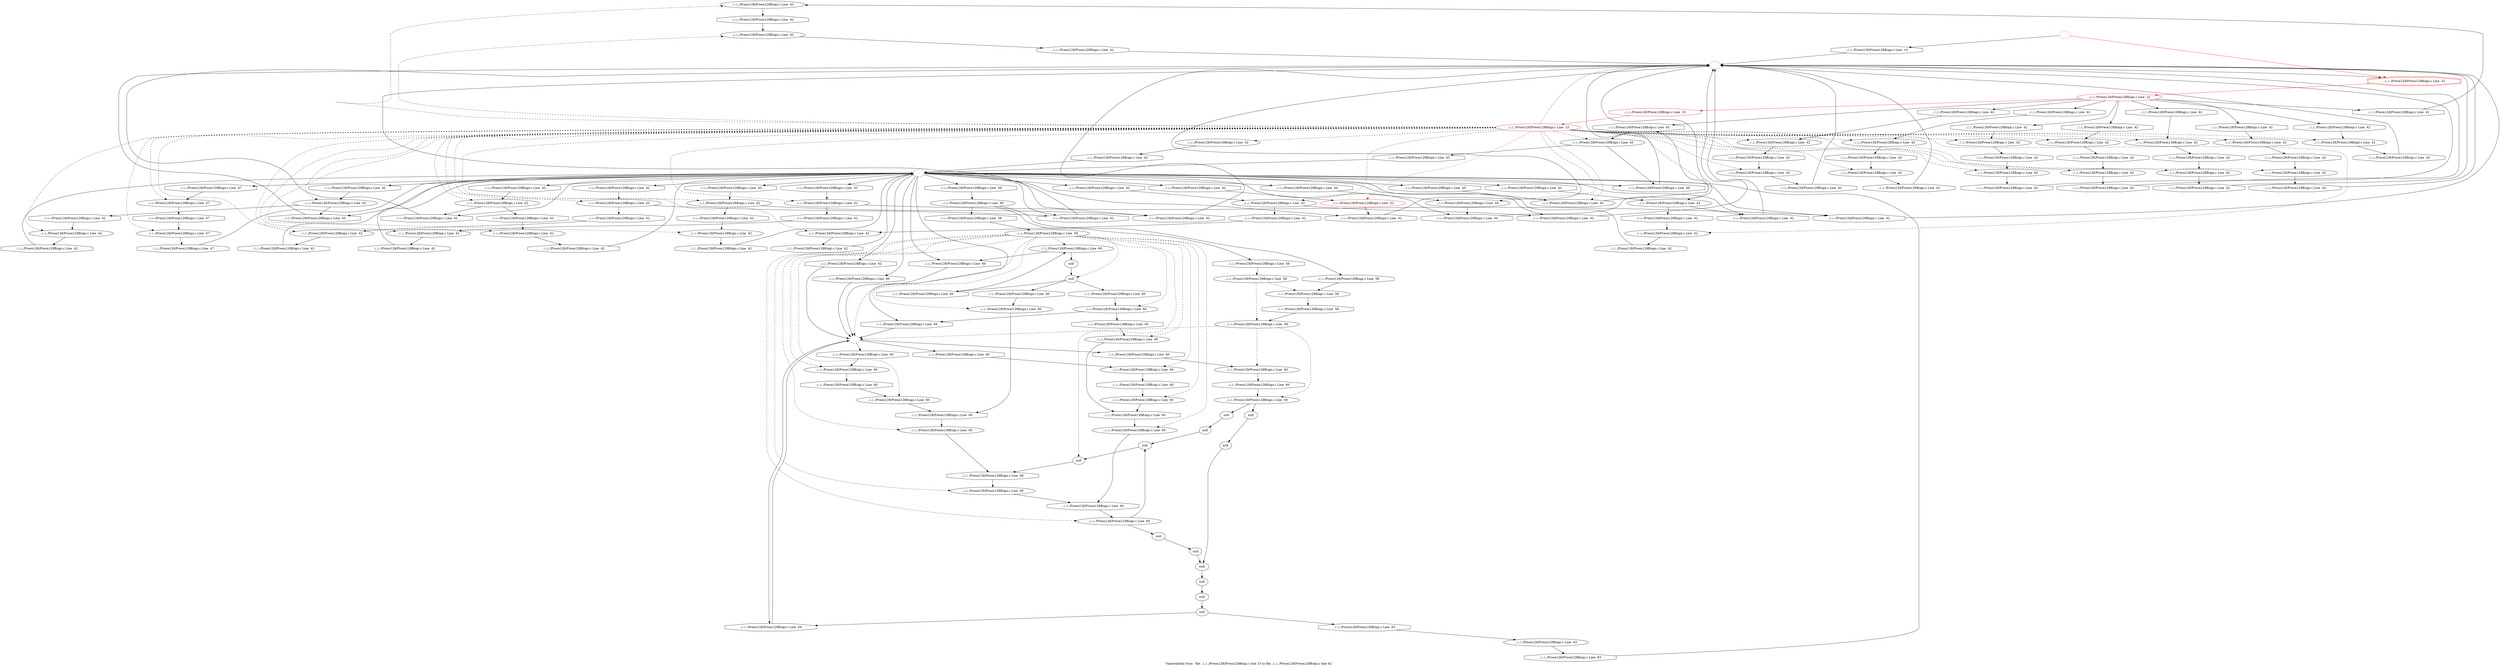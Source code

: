 digraph "Vulnerability from 'file ../../../Preon128/Preon128B/api.c line 15 to file ../../../Preon128/Preon128B/api.c line 42 '  "{
label="Vulnerability from  'file ../../../Preon128/Preon128B/api.c line 15 to file ../../../Preon128/Preon128B/api.c line 42 ' ";
node_881[shape=ellipse,style=solid,label="../../../Preon128/Preon128B/api.c Line  42"]
node_884[shape=octagon,style=solid,label="../../../Preon128/Preon128B/api.c Line  42"]
"node_881"->"node_884"
node_882[shape=octagon,style=solid,label="../../../Preon128/Preon128B/api.c Line  42"]
"node_882"->"node_881"
node_883[shape=ellipse,style=solid,label="../../../Preon128/Preon128B/api.c Line  42"]
node_891[shape=octagon,style=solid,label="../../../Preon128/Preon128B/api.c Line  42"]
"node_883"->"node_891"
"node_884"->"node_883"
node_885[shape=ellipse,style=solid,label="../../../Preon128/Preon128B/api.c Line  42"]
node_888[shape=octagon,style=solid,label="../../../Preon128/Preon128B/api.c Line  42"]
"node_885"->"node_888"
node_890[shape=octagon,style=solid,label="../../../Preon128/Preon128B/api.c Line  42"]
"node_885"->"node_890"
node_886[shape=octagon,style=solid,label="../../../Preon128/Preon128B/api.c Line  42"]
"node_886"->"node_885"
node_887[shape=ellipse,style=solid,label="../../../Preon128/Preon128B/api.c Line  42"]
node_889[shape=octagon,style=solid,label="../../../Preon128/Preon128B/api.c Line  42"]
"node_887"->"node_889"
"node_888"->"node_887"
node_820[shape=ellipse,style=dashed,label=""]
"node_889"->"node_820"
node_826[shape=ellipse,style=solid,label="../../../Preon128/Preon128B/api.c Line  23", color=red]
"node_826"->"node_881" [style=dashed]
"node_826"->"node_883" [style=dashed]
"node_826"->"node_885" [style=dashed]
"node_826"->"node_887" [style=dashed]
node_832[shape=ellipse,style=solid,label="../../../Preon128/Preon128B/api.c Line  42"]
"node_826"->"node_832" [style=dashed]
node_821[shape=ellipse,style=dashed,label=""]
"node_826"->"node_821" [style=dashed]
node_865[shape=ellipse,style=solid,label="../../../Preon128/Preon128B/api.c Line  42"]
"node_826"->"node_865" [style=dashed]
node_870[shape=ellipse,style=solid,label="../../../Preon128/Preon128B/api.c Line  42"]
"node_826"->"node_870" [style=dashed]
node_872[shape=ellipse,style=solid,label="../../../Preon128/Preon128B/api.c Line  42"]
"node_826"->"node_872" [style=dashed]
node_874[shape=ellipse,style=solid,label="../../../Preon128/Preon128B/api.c Line  42"]
"node_826"->"node_874" [style=dashed]
node_876[shape=ellipse,style=solid,label="../../../Preon128/Preon128B/api.c Line  42"]
"node_826"->"node_876" [style=dashed]
node_837[shape=ellipse,style=solid,label="../../../Preon128/Preon128B/api.c Line  42"]
"node_826"->"node_837" [style=dashed]
node_914[shape=ellipse,style=solid,label="../../../Preon128/Preon128B/api.c Line  44"]
"node_826"->"node_914" [style=dashed]
node_917[shape=ellipse,style=solid,label="../../../Preon128/Preon128B/api.c Line  45"]
"node_826"->"node_917" [style=dashed]
node_919[shape=ellipse,style=solid,label="../../../Preon128/Preon128B/api.c Line  45"]
"node_826"->"node_919" [style=dashed]
node_903[shape=ellipse,style=solid,label="../../../Preon128/Preon128B/api.c Line  42"]
"node_826"->"node_903" [style=dashed]
node_905[shape=ellipse,style=solid,label="../../../Preon128/Preon128B/api.c Line  42"]
"node_826"->"node_905" [style=dashed]
node_907[shape=ellipse,style=solid,label="../../../Preon128/Preon128B/api.c Line  42"]
"node_826"->"node_907" [style=dashed]
node_909[shape=ellipse,style=solid,label="../../../Preon128/Preon128B/api.c Line  42"]
"node_826"->"node_909" [style=dashed]
node_828[shape=ellipse,style=solid,label="../../../Preon128/Preon128B/api.c Line  42"]
"node_826"->"node_828" [style=dashed]
node_830[shape=ellipse,style=solid,label="../../../Preon128/Preon128B/api.c Line  42"]
"node_826"->"node_830" [style=dashed]
node_892[shape=ellipse,style=solid,label="../../../Preon128/Preon128B/api.c Line  42"]
"node_826"->"node_892" [style=dashed]
node_894[shape=ellipse,style=solid,label="../../../Preon128/Preon128B/api.c Line  42"]
"node_826"->"node_894" [style=dashed]
node_896[shape=ellipse,style=solid,label="../../../Preon128/Preon128B/api.c Line  42"]
"node_826"->"node_896" [style=dashed]
node_898[shape=ellipse,style=solid,label="../../../Preon128/Preon128B/api.c Line  42"]
"node_826"->"node_898" [style=dashed]
node_848[shape=ellipse,style=solid,label="../../../Preon128/Preon128B/api.c Line  42"]
"node_826"->"node_848" [style=dashed]
node_839[shape=ellipse,style=solid,label="../../../Preon128/Preon128B/api.c Line  42"]
"node_826"->"node_839" [style=dashed]
node_841[shape=ellipse,style=solid,label="../../../Preon128/Preon128B/api.c Line  42"]
"node_826"->"node_841" [style=dashed]
node_843[shape=ellipse,style=solid,label="../../../Preon128/Preon128B/api.c Line  42"]
"node_826"->"node_843" [style=dashed]
node_858[shape=ellipse,style=solid,label="../../../Preon128/Preon128B/api.c Line  42"]
"node_826"->"node_858" [style=dashed]
node_860[shape=ellipse,style=solid,label="../../../Preon128/Preon128B/api.c Line  42"]
"node_826"->"node_860" [style=dashed]
node_863[shape=ellipse,style=solid,label="../../../Preon128/Preon128B/api.c Line  42"]
"node_826"->"node_863" [style=dashed]
node_923[shape=ellipse,style=solid,label="../../../Preon128/Preon128B/api.c Line  47"]
"node_826"->"node_923" [style=dashed]
node_925[shape=ellipse,style=solid,label="../../../Preon128/Preon128B/api.c Line  47"]
"node_826"->"node_925" [style=dashed]
node_850[shape=ellipse,style=solid,label="../../../Preon128/Preon128B/api.c Line  42"]
"node_826"->"node_850" [style=dashed]
node_852[shape=ellipse,style=solid,label="../../../Preon128/Preon128B/api.c Line  42", color=red]
"node_826"->"node_852" [color=red, style=dashed]
node_854[shape=ellipse,style=solid,label="../../../Preon128/Preon128B/api.c Line  42"]
"node_826"->"node_854" [style=dashed]
node_825[shape=doubleoctagon,style=solid,label="../../../Preon128/Preon128B/api.c Line  22", color=red]
node_824[shape=ellipse,style=solid,label="../../../Preon128/Preon128B/api.c Line  22", color=red]
"node_825"->"node_824" [color=red]
"node_824"->"node_882"
node_871[shape=octagon,style=solid,label="../../../Preon128/Preon128B/api.c Line  42"]
"node_824"->"node_871"
node_838[shape=octagon,style=solid,label="../../../Preon128/Preon128B/api.c Line  42"]
"node_824"->"node_838"
node_920[shape=octagon,style=solid,label="../../../Preon128/Preon128B/api.c Line  45"]
"node_824"->"node_920"
node_904[shape=octagon,style=solid,label="../../../Preon128/Preon128B/api.c Line  42"]
"node_824"->"node_904"
node_827[shape=octagon,style=solid,label="../../../Preon128/Preon128B/api.c Line  23", color=red]
"node_824"->"node_827" [color=red]
node_829[shape=octagon,style=solid,label="../../../Preon128/Preon128B/api.c Line  42"]
"node_824"->"node_829"
node_893[shape=octagon,style=solid,label="../../../Preon128/Preon128B/api.c Line  42"]
"node_824"->"node_893"
node_849[shape=octagon,style=solid,label="../../../Preon128/Preon128B/api.c Line  42"]
"node_824"->"node_849"
node_859[shape=octagon,style=solid,label="../../../Preon128/Preon128B/api.c Line  42"]
"node_824"->"node_859"
node_831[shape=octagon,style=solid,label="../../../Preon128/Preon128B/api.c Line  42"]
"node_831"->"node_830"
node_834[shape=octagon,style=solid,label="../../../Preon128/Preon128B/api.c Line  42"]
"node_832"->"node_834"
node_833[shape=octagon,style=solid,label="../../../Preon128/Preon128B/api.c Line  42"]
"node_833"->"node_832"
"node_834"->"node_820"
node_823[shape=ellipse,style=dashed,label="", color=red]
"node_823"->"node_825" [color=red]
node_822[shape=octagon,style=solid,label="../../../Preon128/Preon128B/api.c Line  19"]
"node_823"->"node_822"
"node_822"->"node_821"
"node_821"->"node_825"
"node_820"->"node_886"
"node_820"->"node_831"
node_868[shape=octagon,style=solid,label="../../../Preon128/Preon128B/api.c Line  42"]
"node_820"->"node_868"
node_875[shape=octagon,style=solid,label="../../../Preon128/Preon128B/api.c Line  42"]
"node_820"->"node_875"
node_879[shape=octagon,style=solid,label="../../../Preon128/Preon128B/api.c Line  42"]
"node_820"->"node_879"
node_835[shape=octagon,style=solid,label="../../../Preon128/Preon128B/api.c Line  42"]
"node_820"->"node_835"
node_912[shape=octagon,style=solid,label="../../../Preon128/Preon128B/api.c Line  42"]
"node_820"->"node_912"
node_915[shape=octagon,style=solid,label="../../../Preon128/Preon128B/api.c Line  44"]
"node_820"->"node_915"
node_916[shape=octagon,style=solid,label="../../../Preon128/Preon128B/api.c Line  44"]
"node_820"->"node_916"
node_918[shape=octagon,style=solid,label="../../../Preon128/Preon128B/api.c Line  45"]
"node_820"->"node_918"
node_936[shape=octagon,style=solid,label="../../../Preon128/Preon128B/api.c Line  60"]
"node_820"->"node_936"
node_901[shape=octagon,style=solid,label="../../../Preon128/Preon128B/api.c Line  42"]
"node_820"->"node_901"
node_908[shape=octagon,style=solid,label="../../../Preon128/Preon128B/api.c Line  42"]
"node_820"->"node_908"
"node_820"->"node_890"
node_897[shape=octagon,style=solid,label="../../../Preon128/Preon128B/api.c Line  42"]
"node_820"->"node_897"
node_983[shape=octagon,style=solid,label="../../../Preon128/Preon128B/api.c Line  62"]
"node_820"->"node_983"
node_957[shape=octagon,style=solid,label="../../../Preon128/Preon128B/api.c Line  60"]
"node_820"->"node_957"
node_846[shape=octagon,style=solid,label="../../../Preon128/Preon128B/api.c Line  42"]
"node_820"->"node_846"
node_842[shape=octagon,style=solid,label="../../../Preon128/Preon128B/api.c Line  42"]
"node_820"->"node_842"
node_864[shape=octagon,style=solid,label="../../../Preon128/Preon128B/api.c Line  42"]
"node_820"->"node_864"
node_922[shape=octagon,style=solid,label="../../../Preon128/Preon128B/api.c Line  46"]
"node_820"->"node_922"
node_924[shape=octagon,style=solid,label="../../../Preon128/Preon128B/api.c Line  47"]
"node_820"->"node_924"
node_928[shape=octagon,style=solid,label="../../../Preon128/Preon128B/api.c Line  56"]
"node_820"->"node_928"
node_974[shape=octagon,style=solid,label="../../../Preon128/Preon128B/api.c Line  60"]
"node_820"->"node_974"
node_853[shape=octagon,style=solid,label="../../../Preon128/Preon128B/api.c Line  42"]
"node_820"->"node_853"
node_856[shape=octagon,style=solid,label="../../../Preon128/Preon128B/api.c Line  42"]
"node_820"->"node_856"
node_867[shape=octagon,style=solid,label="../../../Preon128/Preon128B/api.c Line  42"]
"node_865"->"node_867"
node_866[shape=octagon,style=solid,label="../../../Preon128/Preon128B/api.c Line  42"]
"node_866"->"node_865"
"node_867"->"node_820"
"node_868"->"node_821"
node_869[shape=octagon,style=solid,label="../../../Preon128/Preon128B/api.c Line  42"]
"node_869"->"node_821"
node_873[shape=octagon,style=solid,label="../../../Preon128/Preon128B/api.c Line  42"]
"node_870"->"node_873"
"node_871"->"node_870"
node_880[shape=octagon,style=solid,label="../../../Preon128/Preon128B/api.c Line  42"]
"node_872"->"node_880"
"node_873"->"node_872"
node_877[shape=octagon,style=solid,label="../../../Preon128/Preon128B/api.c Line  42"]
"node_874"->"node_877"
"node_874"->"node_879"
"node_875"->"node_874"
node_878[shape=octagon,style=solid,label="../../../Preon128/Preon128B/api.c Line  42"]
"node_876"->"node_878"
"node_877"->"node_876"
"node_878"->"node_820"
"node_879"->"node_821"
"node_880"->"node_821"
"node_835"->"node_821"
node_836[shape=octagon,style=solid,label="../../../Preon128/Preon128B/api.c Line  42"]
"node_836"->"node_821"
node_840[shape=octagon,style=solid,label="../../../Preon128/Preon128B/api.c Line  42"]
"node_837"->"node_840"
"node_838"->"node_837"
node_910[shape=octagon,style=solid,label="../../../Preon128/Preon128B/api.c Line  42"]
"node_910"->"node_909"
node_911[shape=octagon,style=solid,label="../../../Preon128/Preon128B/api.c Line  42"]
"node_911"->"node_820"
"node_912"->"node_821"
node_913[shape=octagon,style=solid,label="../../../Preon128/Preon128B/api.c Line  42"]
"node_913"->"node_821"
"node_914"->"node_916"
"node_915"->"node_914"
"node_916"->"node_821"
"node_917"->"node_920"
"node_918"->"node_917"
node_921[shape=octagon,style=solid,label="../../../Preon128/Preon128B/api.c Line  45"]
"node_919"->"node_921"
"node_919"->"node_922"
"node_920"->"node_919"
node_933[shape=ellipse,style=solid,label="../../../Preon128/Preon128B/api.c Line  58"]
node_935[shape=ellipse,style=dashed,label=""]
"node_933"->"node_935" [style=dashed]
node_937[shape=ellipse,style=solid,label="../../../Preon128/Preon128B/api.c Line  60"]
"node_933"->"node_937" [style=dashed]
node_939[shape=ellipse,style=solid,label="../../../Preon128/Preon128B/api.c Line  60"]
"node_933"->"node_939" [style=dashed]
node_934[shape=octagon,style=solid,label="../../../Preon128/Preon128B/api.c Line  58"]
"node_934"->"node_933"
node_938[shape=octagon,style=solid,label="../../../Preon128/Preon128B/api.c Line  60"]
"node_935"->"node_938"
node_987[shape=octagon,style=solid,label="../../../Preon128/Preon128B/api.c Line  64"]
"node_935"->"node_987"
node_956[shape=octagon,style=solid,label="../../../Preon128/Preon128B/api.c Line  60"]
"node_935"->"node_956"
node_973[shape=octagon,style=solid,label="../../../Preon128/Preon128B/api.c Line  60"]
"node_935"->"node_973"
"node_936"->"node_935"
node_940[shape=octagon,style=solid,label="../../../Preon128/Preon128B/api.c Line  60"]
"node_937"->"node_940"
"node_938"->"node_937"
node_942[shape=octagon,style=solid,label="null"]
"node_939"->"node_942"
node_944[shape=octagon,style=solid,label="null"]
"node_939"->"node_944"
"node_940"->"node_939"
node_941[shape=ellipse,style=solid,label="null"]
node_980[shape=octagon,style=solid,label="null"]
"node_941"->"node_980"
"node_942"->"node_941"
node_943[shape=ellipse,style=solid,label="null"]
node_978[shape=octagon,style=solid,label="null"]
"node_943"->"node_978"
"node_944"->"node_943"
node_899[shape=octagon,style=solid,label="../../../Preon128/Preon128B/api.c Line  42"]
"node_899"->"node_898"
node_900[shape=octagon,style=solid,label="../../../Preon128/Preon128B/api.c Line  42"]
"node_900"->"node_820"
"node_901"->"node_821"
node_902[shape=octagon,style=solid,label="../../../Preon128/Preon128B/api.c Line  42"]
"node_902"->"node_821"
node_906[shape=octagon,style=solid,label="../../../Preon128/Preon128B/api.c Line  42"]
"node_903"->"node_906"
"node_904"->"node_903"
"node_905"->"node_913"
"node_906"->"node_905"
"node_907"->"node_910"
"node_907"->"node_912"
"node_908"->"node_907"
"node_909"->"node_911"
"node_827"->"node_826" [color=red]
"node_828"->"node_836"
"node_829"->"node_828"
"node_830"->"node_833"
"node_830"->"node_835"
"node_890"->"node_821"
"node_891"->"node_821"
node_895[shape=octagon,style=solid,label="../../../Preon128/Preon128B/api.c Line  42"]
"node_892"->"node_895"
"node_893"->"node_892"
"node_894"->"node_902"
"node_895"->"node_894"
"node_896"->"node_899"
"node_896"->"node_901"
"node_897"->"node_896"
"node_898"->"node_900"
node_981[shape=ellipse,style=solid,label="null"]
node_985[shape=octagon,style=solid,label="../../../Preon128/Preon128B/api.c Line  63"]
"node_981"->"node_985"
"node_981"->"node_987"
node_982[shape=octagon,style=solid,label="null"]
"node_982"->"node_981"
"node_983"->"node_935"
node_984[shape=ellipse,style=solid,label="../../../Preon128/Preon128B/api.c Line  63"]
node_986[shape=octagon,style=solid,label="../../../Preon128/Preon128B/api.c Line  63"]
"node_984"->"node_986"
"node_985"->"node_984"
"node_986"->"node_820"
"node_987"->"node_935"
node_945[shape=ellipse,style=solid,label="../../../Preon128/Preon128B/api.c Line  58"]
"node_945"->"node_935" [style=dashed]
node_949[shape=ellipse,style=solid,label="../../../Preon128/Preon128B/api.c Line  60"]
"node_945"->"node_949" [style=dashed]
node_951[shape=ellipse,style=solid,label="../../../Preon128/Preon128B/api.c Line  60"]
"node_945"->"node_951" [style=dashed]
node_953[shape=ellipse,style=solid,label="../../../Preon128/Preon128B/api.c Line  60"]
"node_945"->"node_953" [style=dashed]
node_955[shape=ellipse,style=solid,label="../../../Preon128/Preon128B/api.c Line  60"]
"node_945"->"node_955" [style=dashed]
node_958[shape=ellipse,style=solid,label="../../../Preon128/Preon128B/api.c Line  60"]
"node_945"->"node_958" [style=dashed]
node_960[shape=ellipse,style=solid,label="null"]
"node_945"->"node_960" [style=dashed]
node_962[shape=ellipse,style=solid,label="../../../Preon128/Preon128B/api.c Line  60"]
"node_945"->"node_962" [style=dashed]
node_964[shape=ellipse,style=solid,label="../../../Preon128/Preon128B/api.c Line  60"]
"node_945"->"node_964" [style=dashed]
node_966[shape=ellipse,style=solid,label="../../../Preon128/Preon128B/api.c Line  60"]
"node_945"->"node_966" [style=dashed]
node_968[shape=ellipse,style=solid,label="../../../Preon128/Preon128B/api.c Line  60"]
"node_945"->"node_968" [style=dashed]
node_970[shape=ellipse,style=solid,label="../../../Preon128/Preon128B/api.c Line  60"]
"node_945"->"node_970" [style=dashed]
node_972[shape=ellipse,style=solid,label="../../../Preon128/Preon128B/api.c Line  60"]
"node_945"->"node_972" [style=dashed]
node_975[shape=ellipse,style=solid,label="../../../Preon128/Preon128B/api.c Line  60"]
"node_945"->"node_975" [style=dashed]
node_977[shape=ellipse,style=solid,label="null"]
"node_945"->"node_977" [style=dashed]
node_946[shape=octagon,style=solid,label="../../../Preon128/Preon128B/api.c Line  58"]
"node_946"->"node_945"
node_947[shape=ellipse,style=solid,label="null"]
"node_947"->"node_980"
node_948[shape=octagon,style=solid,label="null"]
"node_948"->"node_947"
"node_949"->"node_948"
"node_949"->"node_978"
node_950[shape=octagon,style=solid,label="../../../Preon128/Preon128B/api.c Line  60"]
"node_950"->"node_949"
"node_951"->"node_950"
node_952[shape=octagon,style=solid,label="../../../Preon128/Preon128B/api.c Line  60"]
"node_952"->"node_951"
"node_953"->"node_952"
node_954[shape=octagon,style=solid,label="../../../Preon128/Preon128B/api.c Line  60"]
"node_954"->"node_953"
"node_955"->"node_954"
"node_956"->"node_955"
"node_957"->"node_935"
"node_958"->"node_957"
node_961[shape=octagon,style=solid,label="null"]
"node_958"->"node_961"
node_959[shape=octagon,style=solid,label="../../../Preon128/Preon128B/api.c Line  60"]
"node_959"->"node_958"
"node_960"->"node_959"
node_965[shape=octagon,style=solid,label="../../../Preon128/Preon128B/api.c Line  60"]
"node_960"->"node_965"
node_976[shape=octagon,style=solid,label="../../../Preon128/Preon128B/api.c Line  60"]
"node_960"->"node_976"
"node_961"->"node_960"
"node_962"->"node_952"
node_844[shape=octagon,style=solid,label="../../../Preon128/Preon128B/api.c Line  42"]
"node_844"->"node_843"
node_845[shape=octagon,style=solid,label="../../../Preon128/Preon128B/api.c Line  42"]
"node_845"->"node_820"
"node_846"->"node_821"
node_847[shape=octagon,style=solid,label="../../../Preon128/Preon128B/api.c Line  42"]
"node_847"->"node_821"
node_851[shape=octagon,style=solid,label="../../../Preon128/Preon128B/api.c Line  42"]
"node_848"->"node_851"
"node_849"->"node_848"
"node_839"->"node_847"
"node_840"->"node_839"
"node_841"->"node_844"
"node_841"->"node_846"
"node_842"->"node_841"
"node_843"->"node_845"
node_857[shape=octagon,style=solid,label="../../../Preon128/Preon128B/api.c Line  42"]
"node_857"->"node_821"
node_861[shape=octagon,style=solid,label="../../../Preon128/Preon128B/api.c Line  42"]
"node_858"->"node_861"
"node_859"->"node_858"
"node_860"->"node_869"
"node_861"->"node_860"
node_862[shape=octagon,style=solid,label="../../../Preon128/Preon128B/api.c Line  47"]
"node_862"->"node_820"
"node_863"->"node_866"
"node_863"->"node_868"
"node_864"->"node_863"
"node_921"->"node_820"
"node_922"->"node_821"
node_926[shape=octagon,style=solid,label="../../../Preon128/Preon128B/api.c Line  47"]
"node_923"->"node_926"
"node_924"->"node_923"
"node_925"->"node_862"
"node_926"->"node_925"
node_927[shape=ellipse,style=solid,label="../../../Preon128/Preon128B/api.c Line  56"]
"node_927"->"node_946"
node_930[shape=octagon,style=solid,label="../../../Preon128/Preon128B/api.c Line  58"]
"node_927"->"node_930"
node_932[shape=octagon,style=solid,label="../../../Preon128/Preon128B/api.c Line  58"]
"node_927"->"node_932"
"node_928"->"node_927"
node_929[shape=ellipse,style=solid,label="../../../Preon128/Preon128B/api.c Line  58"]
"node_929"->"node_933" [style=dashed]
node_931[shape=ellipse,style=solid,label="../../../Preon128/Preon128B/api.c Line  58"]
"node_929"->"node_931" [style=dashed]
"node_930"->"node_929"
"node_931"->"node_934"
"node_932"->"node_931"
node_963[shape=octagon,style=solid,label="../../../Preon128/Preon128B/api.c Line  60"]
"node_963"->"node_962"
"node_964"->"node_963"
"node_964"->"node_974"
"node_965"->"node_964"
"node_966"->"node_950"
node_967[shape=octagon,style=solid,label="../../../Preon128/Preon128B/api.c Line  60"]
"node_967"->"node_966"
"node_968"->"node_967"
node_969[shape=octagon,style=solid,label="../../../Preon128/Preon128B/api.c Line  60"]
"node_969"->"node_968"
"node_970"->"node_969"
node_971[shape=octagon,style=solid,label="../../../Preon128/Preon128B/api.c Line  60"]
"node_971"->"node_970"
"node_972"->"node_971"
"node_973"->"node_972"
"node_974"->"node_935"
"node_975"->"node_969"
"node_976"->"node_975"
"node_977"->"node_967"
"node_978"->"node_977"
node_979[shape=ellipse,style=solid,label="null"]
"node_979"->"node_982"
"node_980"->"node_979"
"node_850"->"node_857"
"node_851"->"node_850"
"node_852"->"node_856"
"node_853"->"node_852"
node_855[shape=octagon,style=solid,label="../../../Preon128/Preon128B/api.c Line  42"]
"node_854"->"node_855"
"node_855"->"node_820"
"node_856"->"node_821"
}

